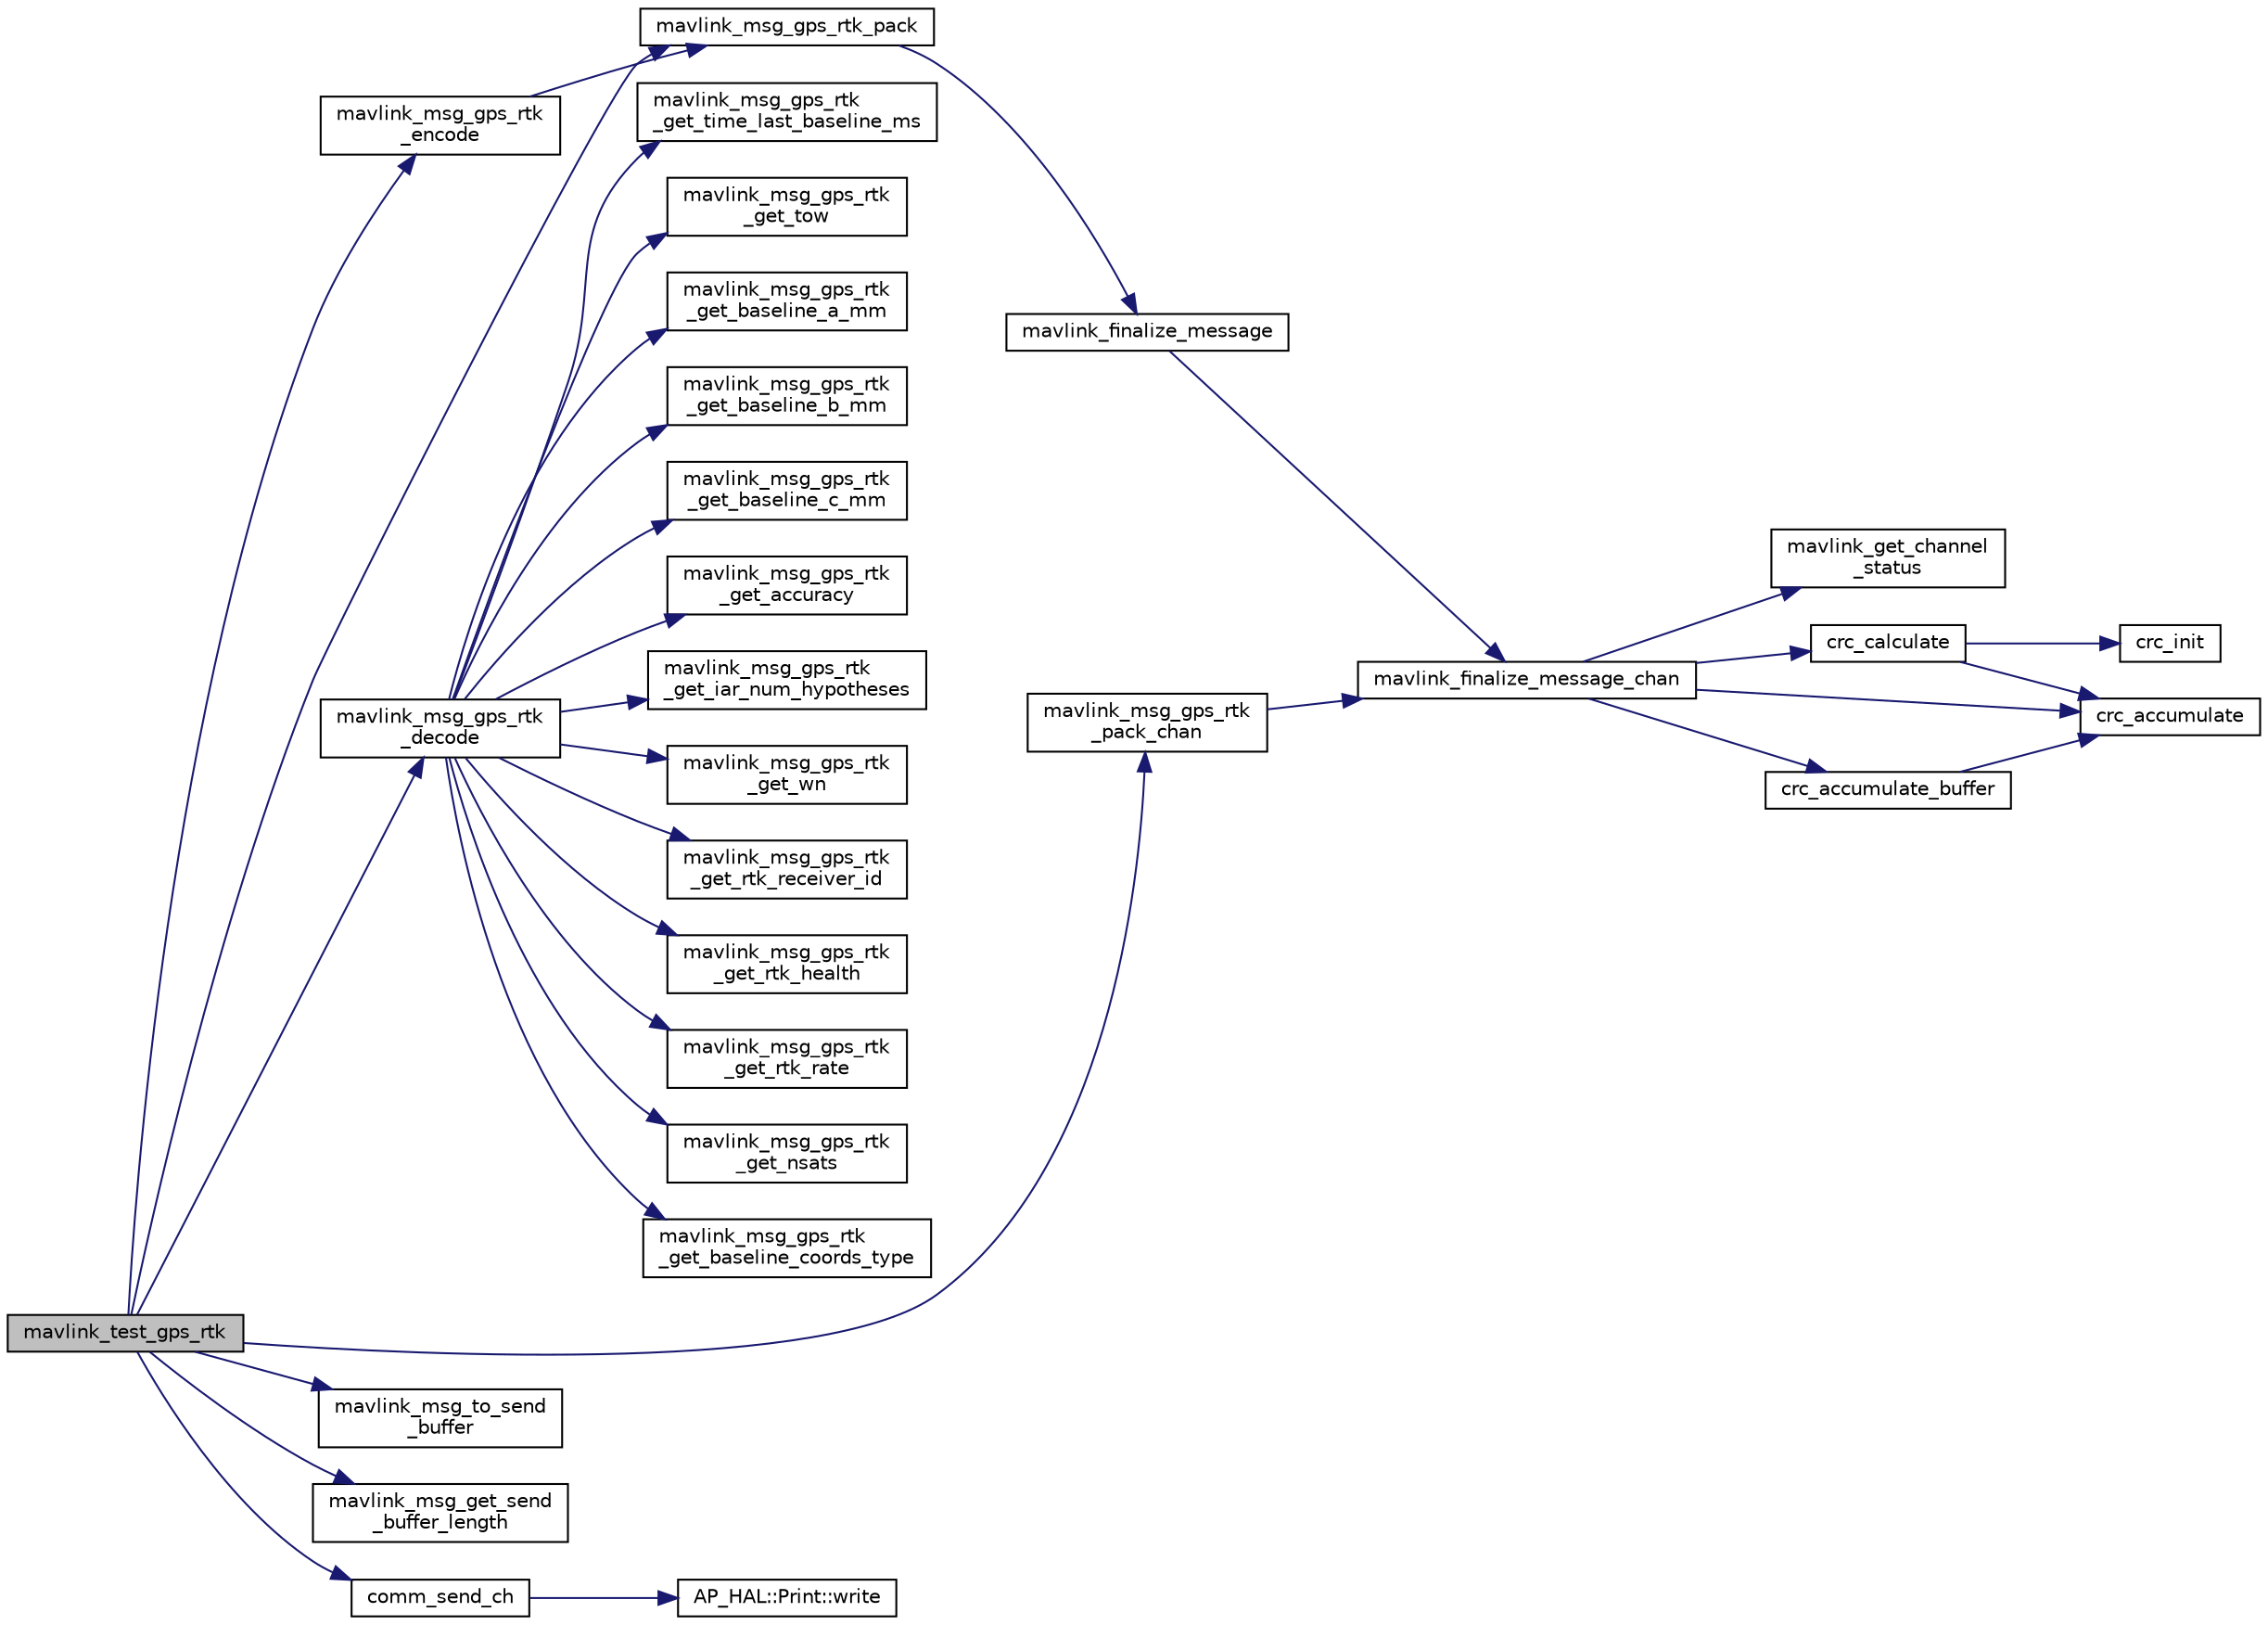 digraph "mavlink_test_gps_rtk"
{
 // INTERACTIVE_SVG=YES
  edge [fontname="Helvetica",fontsize="10",labelfontname="Helvetica",labelfontsize="10"];
  node [fontname="Helvetica",fontsize="10",shape=record];
  rankdir="LR";
  Node1 [label="mavlink_test_gps_rtk",height=0.2,width=0.4,color="black", fillcolor="grey75", style="filled", fontcolor="black"];
  Node1 -> Node2 [color="midnightblue",fontsize="10",style="solid",fontname="Helvetica"];
  Node2 [label="mavlink_msg_gps_rtk\l_encode",height=0.2,width=0.4,color="black", fillcolor="white", style="filled",URL="$mavlink__msg__gps__rtk_8h.html#afd9c4ba79bb088c3b49cbd1acc4eb54a",tooltip="Encode a gps_rtk struct. "];
  Node2 -> Node3 [color="midnightblue",fontsize="10",style="solid",fontname="Helvetica"];
  Node3 [label="mavlink_msg_gps_rtk_pack",height=0.2,width=0.4,color="black", fillcolor="white", style="filled",URL="$mavlink__msg__gps__rtk_8h.html#ab486cde28c9ba7de5010db5463b7b2c7",tooltip="Pack a gps_rtk message. "];
  Node3 -> Node4 [color="midnightblue",fontsize="10",style="solid",fontname="Helvetica"];
  Node4 [label="mavlink_finalize_message",height=0.2,width=0.4,color="black", fillcolor="white", style="filled",URL="$mavlink__helpers_8h.html#af3bea083c5ec83f5b6570b2bd4a817d0",tooltip="Finalize a MAVLink message with MAVLINK_COMM_0 as default channel. "];
  Node4 -> Node5 [color="midnightblue",fontsize="10",style="solid",fontname="Helvetica"];
  Node5 [label="mavlink_finalize_message_chan",height=0.2,width=0.4,color="black", fillcolor="white", style="filled",URL="$mavlink__helpers_8h.html#aa66131138fc02101dcc73b4b556ab422",tooltip="Finalize a MAVLink message with channel assignment. "];
  Node5 -> Node6 [color="midnightblue",fontsize="10",style="solid",fontname="Helvetica"];
  Node6 [label="mavlink_get_channel\l_status",height=0.2,width=0.4,color="black", fillcolor="white", style="filled",URL="$mavlink__helpers_8h.html#ac006d308067f48514ca5c0cf0b046c28"];
  Node5 -> Node7 [color="midnightblue",fontsize="10",style="solid",fontname="Helvetica"];
  Node7 [label="crc_calculate",height=0.2,width=0.4,color="black", fillcolor="white", style="filled",URL="$checksum_8h.html#ab4264eb7b9e22aabb5cc3191bce35f4c",tooltip="Calculates the X.25 checksum on a byte buffer. "];
  Node7 -> Node8 [color="midnightblue",fontsize="10",style="solid",fontname="Helvetica"];
  Node8 [label="crc_init",height=0.2,width=0.4,color="black", fillcolor="white", style="filled",URL="$checksum_8h.html#aee738f6e20d31b027afdd966c79befae",tooltip="Initiliaze the buffer for the X.25 CRC. "];
  Node7 -> Node9 [color="midnightblue",fontsize="10",style="solid",fontname="Helvetica"];
  Node9 [label="crc_accumulate",height=0.2,width=0.4,color="black", fillcolor="white", style="filled",URL="$checksum_8h.html#ade2bbc31cd3b5b6d839556f56de61957",tooltip="Accumulate the X.25 CRC by adding one char at a time. "];
  Node5 -> Node10 [color="midnightblue",fontsize="10",style="solid",fontname="Helvetica"];
  Node10 [label="crc_accumulate_buffer",height=0.2,width=0.4,color="black", fillcolor="white", style="filled",URL="$checksum_8h.html#abcbaa800e8fcbcdf9bb48168657fbefd",tooltip="Accumulate the X.25 CRC by adding an array of bytes. "];
  Node10 -> Node9 [color="midnightblue",fontsize="10",style="solid",fontname="Helvetica"];
  Node5 -> Node9 [color="midnightblue",fontsize="10",style="solid",fontname="Helvetica"];
  Node1 -> Node11 [color="midnightblue",fontsize="10",style="solid",fontname="Helvetica"];
  Node11 [label="mavlink_msg_gps_rtk\l_decode",height=0.2,width=0.4,color="black", fillcolor="white", style="filled",URL="$mavlink__msg__gps__rtk_8h.html#a7df6e79fbb1a83c9747016656e1d8ed8",tooltip="Decode a gps_rtk message into a struct. "];
  Node11 -> Node12 [color="midnightblue",fontsize="10",style="solid",fontname="Helvetica"];
  Node12 [label="mavlink_msg_gps_rtk\l_get_time_last_baseline_ms",height=0.2,width=0.4,color="black", fillcolor="white", style="filled",URL="$mavlink__msg__gps__rtk_8h.html#ab6e631329874d6a486cf15d52f23aff9",tooltip="Send a gps_rtk message. "];
  Node11 -> Node13 [color="midnightblue",fontsize="10",style="solid",fontname="Helvetica"];
  Node13 [label="mavlink_msg_gps_rtk\l_get_tow",height=0.2,width=0.4,color="black", fillcolor="white", style="filled",URL="$mavlink__msg__gps__rtk_8h.html#a91ab82b9e97ba51905e17a17ac2e4b85",tooltip="Get field tow from gps_rtk message. "];
  Node11 -> Node14 [color="midnightblue",fontsize="10",style="solid",fontname="Helvetica"];
  Node14 [label="mavlink_msg_gps_rtk\l_get_baseline_a_mm",height=0.2,width=0.4,color="black", fillcolor="white", style="filled",URL="$mavlink__msg__gps__rtk_8h.html#a5850e2a736e5cc9f422a9553b61d8fe5",tooltip="Get field baseline_a_mm from gps_rtk message. "];
  Node11 -> Node15 [color="midnightblue",fontsize="10",style="solid",fontname="Helvetica"];
  Node15 [label="mavlink_msg_gps_rtk\l_get_baseline_b_mm",height=0.2,width=0.4,color="black", fillcolor="white", style="filled",URL="$mavlink__msg__gps__rtk_8h.html#a9a245fc38079df300c802d19b0181e48",tooltip="Get field baseline_b_mm from gps_rtk message. "];
  Node11 -> Node16 [color="midnightblue",fontsize="10",style="solid",fontname="Helvetica"];
  Node16 [label="mavlink_msg_gps_rtk\l_get_baseline_c_mm",height=0.2,width=0.4,color="black", fillcolor="white", style="filled",URL="$mavlink__msg__gps__rtk_8h.html#a160df569f2fae2b5262c9305a4b572db",tooltip="Get field baseline_c_mm from gps_rtk message. "];
  Node11 -> Node17 [color="midnightblue",fontsize="10",style="solid",fontname="Helvetica"];
  Node17 [label="mavlink_msg_gps_rtk\l_get_accuracy",height=0.2,width=0.4,color="black", fillcolor="white", style="filled",URL="$mavlink__msg__gps__rtk_8h.html#a038debcc34083816edc80a0e99190feb",tooltip="Get field accuracy from gps_rtk message. "];
  Node11 -> Node18 [color="midnightblue",fontsize="10",style="solid",fontname="Helvetica"];
  Node18 [label="mavlink_msg_gps_rtk\l_get_iar_num_hypotheses",height=0.2,width=0.4,color="black", fillcolor="white", style="filled",URL="$mavlink__msg__gps__rtk_8h.html#a22270f38689373e1fbae6f7aab9ac26d",tooltip="Get field iar_num_hypotheses from gps_rtk message. "];
  Node11 -> Node19 [color="midnightblue",fontsize="10",style="solid",fontname="Helvetica"];
  Node19 [label="mavlink_msg_gps_rtk\l_get_wn",height=0.2,width=0.4,color="black", fillcolor="white", style="filled",URL="$mavlink__msg__gps__rtk_8h.html#a13dc09156d21a75c665acca5ab4c8811",tooltip="Get field wn from gps_rtk message. "];
  Node11 -> Node20 [color="midnightblue",fontsize="10",style="solid",fontname="Helvetica"];
  Node20 [label="mavlink_msg_gps_rtk\l_get_rtk_receiver_id",height=0.2,width=0.4,color="black", fillcolor="white", style="filled",URL="$mavlink__msg__gps__rtk_8h.html#a3a4e1e13e91c777cffc0b11bc1add1ba",tooltip="Get field rtk_receiver_id from gps_rtk message. "];
  Node11 -> Node21 [color="midnightblue",fontsize="10",style="solid",fontname="Helvetica"];
  Node21 [label="mavlink_msg_gps_rtk\l_get_rtk_health",height=0.2,width=0.4,color="black", fillcolor="white", style="filled",URL="$mavlink__msg__gps__rtk_8h.html#a6549718712d883db34a622907abcf34f",tooltip="Get field rtk_health from gps_rtk message. "];
  Node11 -> Node22 [color="midnightblue",fontsize="10",style="solid",fontname="Helvetica"];
  Node22 [label="mavlink_msg_gps_rtk\l_get_rtk_rate",height=0.2,width=0.4,color="black", fillcolor="white", style="filled",URL="$mavlink__msg__gps__rtk_8h.html#a42ed774f24931fcc9f3739e2d8e916f9",tooltip="Get field rtk_rate from gps_rtk message. "];
  Node11 -> Node23 [color="midnightblue",fontsize="10",style="solid",fontname="Helvetica"];
  Node23 [label="mavlink_msg_gps_rtk\l_get_nsats",height=0.2,width=0.4,color="black", fillcolor="white", style="filled",URL="$mavlink__msg__gps__rtk_8h.html#ae2cd2ced4dfb6e69131d5283419acd05",tooltip="Get field nsats from gps_rtk message. "];
  Node11 -> Node24 [color="midnightblue",fontsize="10",style="solid",fontname="Helvetica"];
  Node24 [label="mavlink_msg_gps_rtk\l_get_baseline_coords_type",height=0.2,width=0.4,color="black", fillcolor="white", style="filled",URL="$mavlink__msg__gps__rtk_8h.html#a5c0b4ab0a27aa34d0bc2baccba44e021",tooltip="Get field baseline_coords_type from gps_rtk message. "];
  Node1 -> Node3 [color="midnightblue",fontsize="10",style="solid",fontname="Helvetica"];
  Node1 -> Node25 [color="midnightblue",fontsize="10",style="solid",fontname="Helvetica"];
  Node25 [label="mavlink_msg_gps_rtk\l_pack_chan",height=0.2,width=0.4,color="black", fillcolor="white", style="filled",URL="$mavlink__msg__gps__rtk_8h.html#a070df7f30596496cf234c7362d66427b",tooltip="Pack a gps_rtk message on a channel. "];
  Node25 -> Node5 [color="midnightblue",fontsize="10",style="solid",fontname="Helvetica"];
  Node1 -> Node26 [color="midnightblue",fontsize="10",style="solid",fontname="Helvetica"];
  Node26 [label="mavlink_msg_to_send\l_buffer",height=0.2,width=0.4,color="black", fillcolor="white", style="filled",URL="$mavlink__helpers_8h.html#afea0a9befa84822fd62c2899ea0d849e",tooltip="Pack a message to send it over a serial byte stream. "];
  Node1 -> Node27 [color="midnightblue",fontsize="10",style="solid",fontname="Helvetica"];
  Node27 [label="mavlink_msg_get_send\l_buffer_length",height=0.2,width=0.4,color="black", fillcolor="white", style="filled",URL="$protocol_8h.html#aa86c08f27aabb7a2e12a67f189f590c8",tooltip="Get the required buffer size for this message. "];
  Node1 -> Node28 [color="midnightblue",fontsize="10",style="solid",fontname="Helvetica"];
  Node28 [label="comm_send_ch",height=0.2,width=0.4,color="black", fillcolor="white", style="filled",URL="$GCS__MAVLink_8h.html#ab753873a1ee10adedd0ce246311468f8"];
  Node28 -> Node29 [color="midnightblue",fontsize="10",style="solid",fontname="Helvetica"];
  Node29 [label="AP_HAL::Print::write",height=0.2,width=0.4,color="black", fillcolor="white", style="filled",URL="$classAP__HAL_1_1Print.html#acc65391952a43334f8f5c9bef341f501"];
}
